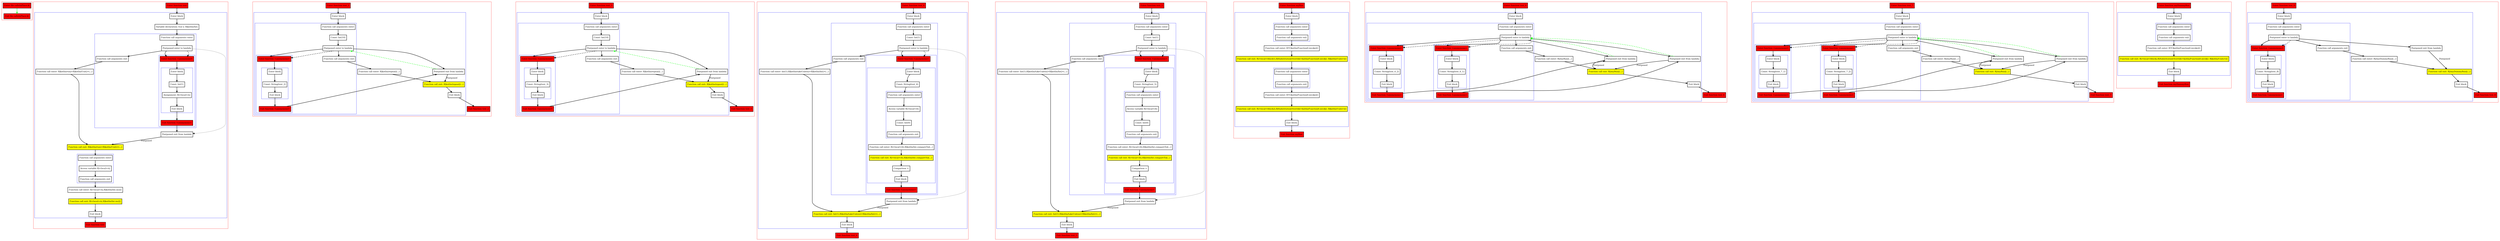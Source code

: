 digraph callsInPlace_kt {
    graph [nodesep=3]
    node [shape=box penwidth=2]
    edge [penwidth=2]

    subgraph cluster_0 {
        color=red
        0 [label="Enter file callsInPlace.kt" style="filled" fillcolor=red];
        1 [label="Exit file callsInPlace.kt" style="filled" fillcolor=red];
    }
    0 -> {1} [color=green];

    subgraph cluster_1 {
        color=red
        2 [label="Enter function test" style="filled" fillcolor=red];
        subgraph cluster_2 {
            color=blue
            3 [label="Enter block"];
            4 [label="Variable declaration: lval x: R|kotlin/Int|"];
            subgraph cluster_3 {
                color=blue
                5 [label="Function call arguments enter"];
                6 [label="Postponed enter to lambda"];
                subgraph cluster_4 {
                    color=blue
                    7 [label="Enter function <anonymous>" style="filled" fillcolor=red];
                    subgraph cluster_5 {
                        color=blue
                        8 [label="Enter block"];
                        9 [label="Const: Int(1)"];
                        10 [label="Assignment: R|<local>/x|"];
                        11 [label="Exit block"];
                    }
                    12 [label="Exit function <anonymous>" style="filled" fillcolor=red];
                }
                13 [label="Function call arguments exit"];
            }
            14 [label="Function call enter: R|kotlin/run|<R|kotlin/Unit|>(...)"];
            15 [label="Postponed exit from lambda"];
            16 [label="Function call exit: R|kotlin/run|<R|kotlin/Unit|>(...)" style="filled" fillcolor=yellow];
            subgraph cluster_6 {
                color=blue
                17 [label="Function call arguments enter"];
                18 [label="Access variable R|<local>/x|"];
                19 [label="Function call arguments exit"];
            }
            20 [label="Function call enter: R|<local>/x|.R|kotlin/Int.inc|()"];
            21 [label="Function call exit: R|<local>/x|.R|kotlin/Int.inc|()" style="filled" fillcolor=yellow];
            22 [label="Exit block"];
        }
        23 [label="Exit function test" style="filled" fillcolor=red];
    }
    2 -> {3};
    3 -> {4};
    4 -> {5};
    5 -> {6};
    6 -> {7 13};
    6 -> {15} [style=dotted];
    6 -> {7} [style=dashed];
    7 -> {8};
    8 -> {9};
    9 -> {10};
    10 -> {11};
    11 -> {12};
    12 -> {15};
    13 -> {14};
    14 -> {16};
    15 -> {16} [label="Postponed"];
    16 -> {17};
    17 -> {18};
    18 -> {19};
    19 -> {20};
    20 -> {21};
    21 -> {22};
    22 -> {23};

    subgraph cluster_7 {
        color=red
        24 [label="Enter function test_2" style="filled" fillcolor=red];
        subgraph cluster_8 {
            color=blue
            25 [label="Enter block"];
            subgraph cluster_9 {
                color=blue
                26 [label="Function call arguments enter"];
                27 [label="Const: Int(10)"];
                28 [label="Postponed enter to lambda"];
                subgraph cluster_10 {
                    color=blue
                    29 [label="Enter function <anonymous>" style="filled" fillcolor=red];
                    subgraph cluster_11 {
                        color=blue
                        30 [label="Enter block"];
                        31 [label="Const: String(test_2)"];
                        32 [label="Exit block"];
                    }
                    33 [label="Exit function <anonymous>" style="filled" fillcolor=red];
                }
                34 [label="Function call arguments exit"];
            }
            35 [label="Function call enter: R|kotlin/repeat|(...)"];
            36 [label="Postponed exit from lambda"];
            37 [label="Function call exit: R|kotlin/repeat|(...)" style="filled" fillcolor=yellow];
            38 [label="Exit block"];
        }
        39 [label="Exit function test_2" style="filled" fillcolor=red];
    }
    24 -> {25};
    25 -> {26};
    26 -> {27};
    27 -> {28};
    28 -> {29 34 36};
    28 -> {29} [style=dashed];
    29 -> {30};
    30 -> {31};
    31 -> {32};
    32 -> {33};
    33 -> {36};
    34 -> {35};
    35 -> {37};
    36 -> {28} [color=green style=dashed];
    36 -> {37} [label="Postponed"];
    37 -> {38};
    38 -> {39};

    subgraph cluster_12 {
        color=red
        40 [label="Enter function test_3" style="filled" fillcolor=red];
        subgraph cluster_13 {
            color=blue
            41 [label="Enter block"];
            subgraph cluster_14 {
                color=blue
                42 [label="Function call arguments enter"];
                43 [label="Const: Int(10)"];
                44 [label="Postponed enter to lambda"];
                subgraph cluster_15 {
                    color=blue
                    45 [label="Enter function <anonymous>" style="filled" fillcolor=red];
                    subgraph cluster_16 {
                        color=blue
                        46 [label="Enter block"];
                        47 [label="Const: String(test_3)"];
                        48 [label="Exit block"];
                    }
                    49 [label="Exit function <anonymous>" style="filled" fillcolor=red];
                }
                50 [label="Function call arguments exit"];
            }
            51 [label="Function call enter: R|kotlin/repeat|(...)"];
            52 [label="Postponed exit from lambda"];
            53 [label="Function call exit: R|kotlin/repeat|(...)" style="filled" fillcolor=yellow];
            54 [label="Exit block"];
        }
        55 [label="Exit function test_3" style="filled" fillcolor=red];
    }
    40 -> {41};
    41 -> {42};
    42 -> {43};
    43 -> {44};
    44 -> {45 50 52};
    44 -> {45} [style=dashed];
    45 -> {46};
    46 -> {47};
    47 -> {48};
    48 -> {49};
    49 -> {52};
    50 -> {51};
    51 -> {53};
    52 -> {44} [color=green style=dashed];
    52 -> {53} [label="Postponed"];
    53 -> {54};
    54 -> {55};

    subgraph cluster_17 {
        color=red
        56 [label="Enter function test_4" style="filled" fillcolor=red];
        subgraph cluster_18 {
            color=blue
            57 [label="Enter block"];
            subgraph cluster_19 {
                color=blue
                58 [label="Function call arguments enter"];
                59 [label="Const: Int(1)"];
                60 [label="Postponed enter to lambda"];
                subgraph cluster_20 {
                    color=blue
                    61 [label="Enter function <anonymous>" style="filled" fillcolor=red];
                    subgraph cluster_21 {
                        color=blue
                        62 [label="Enter block"];
                        63 [label="Const: String(test_4)"];
                        subgraph cluster_22 {
                            color=blue
                            64 [label="Function call arguments enter"];
                            65 [label="Access variable R|<local>/it|"];
                            66 [label="Const: Int(0)"];
                            67 [label="Function call arguments exit"];
                        }
                        68 [label="Function call enter: R|<local>/it|.R|kotlin/Int.compareTo|(...)"];
                        69 [label="Function call exit: R|<local>/it|.R|kotlin/Int.compareTo|(...)" style="filled" fillcolor=yellow];
                        70 [label="Comparison >"];
                        71 [label="Exit block"];
                    }
                    72 [label="Exit function <anonymous>" style="filled" fillcolor=red];
                }
                73 [label="Function call arguments exit"];
            }
            74 [label="Function call enter: Int(1).R|kotlin/takeUnless|<R|kotlin/Int|>(...)"];
            75 [label="Postponed exit from lambda"];
            76 [label="Function call exit: Int(1).R|kotlin/takeUnless|<R|kotlin/Int|>(...)" style="filled" fillcolor=yellow];
            77 [label="Exit block"];
        }
        78 [label="Exit function test_4" style="filled" fillcolor=red];
    }
    56 -> {57};
    57 -> {58};
    58 -> {59};
    59 -> {60};
    60 -> {61 73};
    60 -> {75} [style=dotted];
    60 -> {61} [style=dashed];
    61 -> {62};
    62 -> {63};
    63 -> {64};
    64 -> {65};
    65 -> {66};
    66 -> {67};
    67 -> {68};
    68 -> {69};
    69 -> {70};
    70 -> {71};
    71 -> {72};
    72 -> {75};
    73 -> {74};
    74 -> {76};
    75 -> {76} [label="Postponed"];
    76 -> {77};
    77 -> {78};

    subgraph cluster_23 {
        color=red
        79 [label="Enter function test_5" style="filled" fillcolor=red];
        subgraph cluster_24 {
            color=blue
            80 [label="Enter block"];
            subgraph cluster_25 {
                color=blue
                81 [label="Function call arguments enter"];
                82 [label="Const: Int(1)"];
                83 [label="Postponed enter to lambda"];
                subgraph cluster_26 {
                    color=blue
                    84 [label="Enter function <anonymous>" style="filled" fillcolor=red];
                    subgraph cluster_27 {
                        color=blue
                        85 [label="Enter block"];
                        86 [label="Const: String(test_5)"];
                        subgraph cluster_28 {
                            color=blue
                            87 [label="Function call arguments enter"];
                            88 [label="Access variable R|<local>/it|"];
                            89 [label="Const: Int(0)"];
                            90 [label="Function call arguments exit"];
                        }
                        91 [label="Function call enter: R|<local>/it|.R|kotlin/Int.compareTo|(...)"];
                        92 [label="Function call exit: R|<local>/it|.R|kotlin/Int.compareTo|(...)" style="filled" fillcolor=yellow];
                        93 [label="Comparison >"];
                        94 [label="Exit block"];
                    }
                    95 [label="Exit function <anonymous>" style="filled" fillcolor=red];
                }
                96 [label="Function call arguments exit"];
            }
            97 [label="Function call enter: Int(1).R|kotlin/takeUnless|<R|kotlin/Int|>(...)"];
            98 [label="Postponed exit from lambda"];
            99 [label="Function call exit: Int(1).R|kotlin/takeUnless|<R|kotlin/Int|>(...)" style="filled" fillcolor=yellow];
            100 [label="Exit block"];
        }
        101 [label="Exit function test_5" style="filled" fillcolor=red];
    }
    79 -> {80};
    80 -> {81};
    81 -> {82};
    82 -> {83};
    83 -> {84 96};
    83 -> {98} [style=dotted];
    83 -> {84} [style=dashed];
    84 -> {85};
    85 -> {86};
    86 -> {87};
    87 -> {88};
    88 -> {89};
    89 -> {90};
    90 -> {91};
    91 -> {92};
    92 -> {93};
    93 -> {94};
    94 -> {95};
    95 -> {98};
    96 -> {97};
    97 -> {99};
    98 -> {99} [label="Postponed"];
    99 -> {100};
    100 -> {101};

    subgraph cluster_29 {
        color=red
        102 [label="Enter function myRun" style="filled" fillcolor=red];
        subgraph cluster_30 {
            color=blue
            103 [label="Enter block"];
            subgraph cluster_31 {
                color=blue
                104 [label="Function call arguments enter"];
                105 [label="Function call arguments exit"];
            }
            106 [label="Function call enter: R?C|kotlin/Function0.invoke|()"];
            107 [label="Function call exit: R|<local>/block1|.R|SubstitutionOverride<kotlin/Function0.invoke: R|kotlin/Unit|>|()" style="filled" fillcolor=yellow];
            subgraph cluster_32 {
                color=blue
                108 [label="Function call arguments enter"];
                109 [label="Function call arguments exit"];
            }
            110 [label="Function call enter: R?C|kotlin/Function0.invoke|()"];
            111 [label="Function call exit: R|<local>/block2|.R|SubstitutionOverride<kotlin/Function0.invoke: R|kotlin/Unit|>|()" style="filled" fillcolor=yellow];
            112 [label="Exit block"];
        }
        113 [label="Exit function myRun" style="filled" fillcolor=red];
    }
    102 -> {103};
    103 -> {104};
    104 -> {105};
    105 -> {106};
    106 -> {107};
    107 -> {108};
    108 -> {109};
    109 -> {110};
    110 -> {111};
    111 -> {112};
    112 -> {113};

    subgraph cluster_33 {
        color=red
        114 [label="Enter function test_6" style="filled" fillcolor=red];
        subgraph cluster_34 {
            color=blue
            115 [label="Enter block"];
            subgraph cluster_35 {
                color=blue
                116 [label="Function call arguments enter"];
                117 [label="Postponed enter to lambda"];
                subgraph cluster_36 {
                    color=blue
                    118 [label="Enter function <anonymous>" style="filled" fillcolor=red];
                    subgraph cluster_37 {
                        color=blue
                        119 [label="Enter block"];
                        120 [label="Const: String(test_6_2)"];
                        121 [label="Exit block"];
                    }
                    122 [label="Exit function <anonymous>" style="filled" fillcolor=red];
                }
                subgraph cluster_38 {
                    color=blue
                    123 [label="Enter function <anonymous>" style="filled" fillcolor=red];
                    subgraph cluster_39 {
                        color=blue
                        124 [label="Enter block"];
                        125 [label="Const: String(test_6_1)"];
                        126 [label="Exit block"];
                    }
                    127 [label="Exit function <anonymous>" style="filled" fillcolor=red];
                }
                128 [label="Function call arguments exit"];
            }
            129 [label="Function call enter: R|/myRun|(...)"];
            130 [label="Postponed exit from lambda"];
            131 [label="Postponed exit from lambda"];
            132 [label="Function call exit: R|/myRun|(...)" style="filled" fillcolor=yellow];
            133 [label="Exit block"];
        }
        134 [label="Exit function test_6" style="filled" fillcolor=red];
    }
    114 -> {115};
    115 -> {116};
    116 -> {117};
    117 -> {118 123 128 130 131};
    117 -> {118 123} [style=dashed];
    118 -> {119};
    119 -> {120};
    120 -> {121};
    121 -> {122};
    122 -> {130};
    123 -> {124};
    124 -> {125};
    125 -> {126};
    126 -> {127};
    127 -> {131};
    128 -> {129};
    129 -> {132};
    130 -> {117} [color=green style=dashed];
    130 -> {132} [label="Postponed"];
    131 -> {117} [color=green style=dashed];
    131 -> {132} [label="Postponed"];
    132 -> {133};
    133 -> {134};

    subgraph cluster_40 {
        color=red
        135 [label="Enter function test_7" style="filled" fillcolor=red];
        subgraph cluster_41 {
            color=blue
            136 [label="Enter block"];
            subgraph cluster_42 {
                color=blue
                137 [label="Function call arguments enter"];
                138 [label="Postponed enter to lambda"];
                subgraph cluster_43 {
                    color=blue
                    139 [label="Enter function <anonymous>" style="filled" fillcolor=red];
                    subgraph cluster_44 {
                        color=blue
                        140 [label="Enter block"];
                        141 [label="Const: String(test_7_1)"];
                        142 [label="Exit block"];
                    }
                    143 [label="Exit function <anonymous>" style="filled" fillcolor=red];
                }
                subgraph cluster_45 {
                    color=blue
                    144 [label="Enter function <anonymous>" style="filled" fillcolor=red];
                    subgraph cluster_46 {
                        color=blue
                        145 [label="Enter block"];
                        146 [label="Const: String(test_7_2)"];
                        147 [label="Exit block"];
                    }
                    148 [label="Exit function <anonymous>" style="filled" fillcolor=red];
                }
                149 [label="Function call arguments exit"];
            }
            150 [label="Function call enter: R|/myRun|(...)"];
            151 [label="Postponed exit from lambda"];
            152 [label="Postponed exit from lambda"];
            153 [label="Function call exit: R|/myRun|(...)" style="filled" fillcolor=yellow];
            154 [label="Exit block"];
        }
        155 [label="Exit function test_7" style="filled" fillcolor=red];
    }
    135 -> {136};
    136 -> {137};
    137 -> {138};
    138 -> {139 144 149 151 152};
    138 -> {139 144} [style=dashed];
    139 -> {140};
    140 -> {141};
    141 -> {142};
    142 -> {143};
    143 -> {151};
    144 -> {145};
    145 -> {146};
    146 -> {147};
    147 -> {148};
    148 -> {152};
    149 -> {150};
    150 -> {153};
    151 -> {138} [color=green style=dashed];
    151 -> {153} [label="Postponed"];
    152 -> {138} [color=green style=dashed];
    152 -> {153} [label="Postponed"];
    153 -> {154};
    154 -> {155};

    subgraph cluster_47 {
        color=red
        156 [label="Enter function myDummyRun" style="filled" fillcolor=red];
        subgraph cluster_48 {
            color=blue
            157 [label="Enter block"];
            subgraph cluster_49 {
                color=blue
                158 [label="Function call arguments enter"];
                159 [label="Function call arguments exit"];
            }
            160 [label="Function call enter: R?C|kotlin/Function0.invoke|()"];
            161 [label="Function call exit: R|<local>/block|.R|SubstitutionOverride<kotlin/Function0.invoke: R|kotlin/Unit|>|()" style="filled" fillcolor=yellow];
            162 [label="Exit block"];
        }
        163 [label="Exit function myDummyRun" style="filled" fillcolor=red];
    }
    156 -> {157};
    157 -> {158};
    158 -> {159};
    159 -> {160};
    160 -> {161};
    161 -> {162};
    162 -> {163};

    subgraph cluster_50 {
        color=red
        164 [label="Enter function test_8" style="filled" fillcolor=red];
        subgraph cluster_51 {
            color=blue
            165 [label="Enter block"];
            subgraph cluster_52 {
                color=blue
                166 [label="Function call arguments enter"];
                167 [label="Postponed enter to lambda"];
                subgraph cluster_53 {
                    color=blue
                    168 [label="Enter function <anonymous>" style="filled" fillcolor=red];
                    subgraph cluster_54 {
                        color=blue
                        169 [label="Enter block"];
                        170 [label="Const: String(test_8)"];
                        171 [label="Exit block"];
                    }
                    172 [label="Exit function <anonymous>" style="filled" fillcolor=red];
                }
                173 [label="Function call arguments exit"];
            }
            174 [label="Function call enter: R|/myDummyRun|(...)"];
            175 [label="Postponed exit from lambda"];
            176 [label="Function call exit: R|/myDummyRun|(...)" style="filled" fillcolor=yellow];
            177 [label="Exit block"];
        }
        178 [label="Exit function test_8" style="filled" fillcolor=red];
    }
    164 -> {165};
    165 -> {166};
    166 -> {167};
    167 -> {168 173 175};
    167 -> {168} [style=dashed];
    168 -> {169};
    169 -> {170};
    170 -> {171};
    171 -> {172};
    173 -> {174};
    174 -> {176};
    175 -> {176} [label="Postponed"];
    176 -> {177};
    177 -> {178};

}
